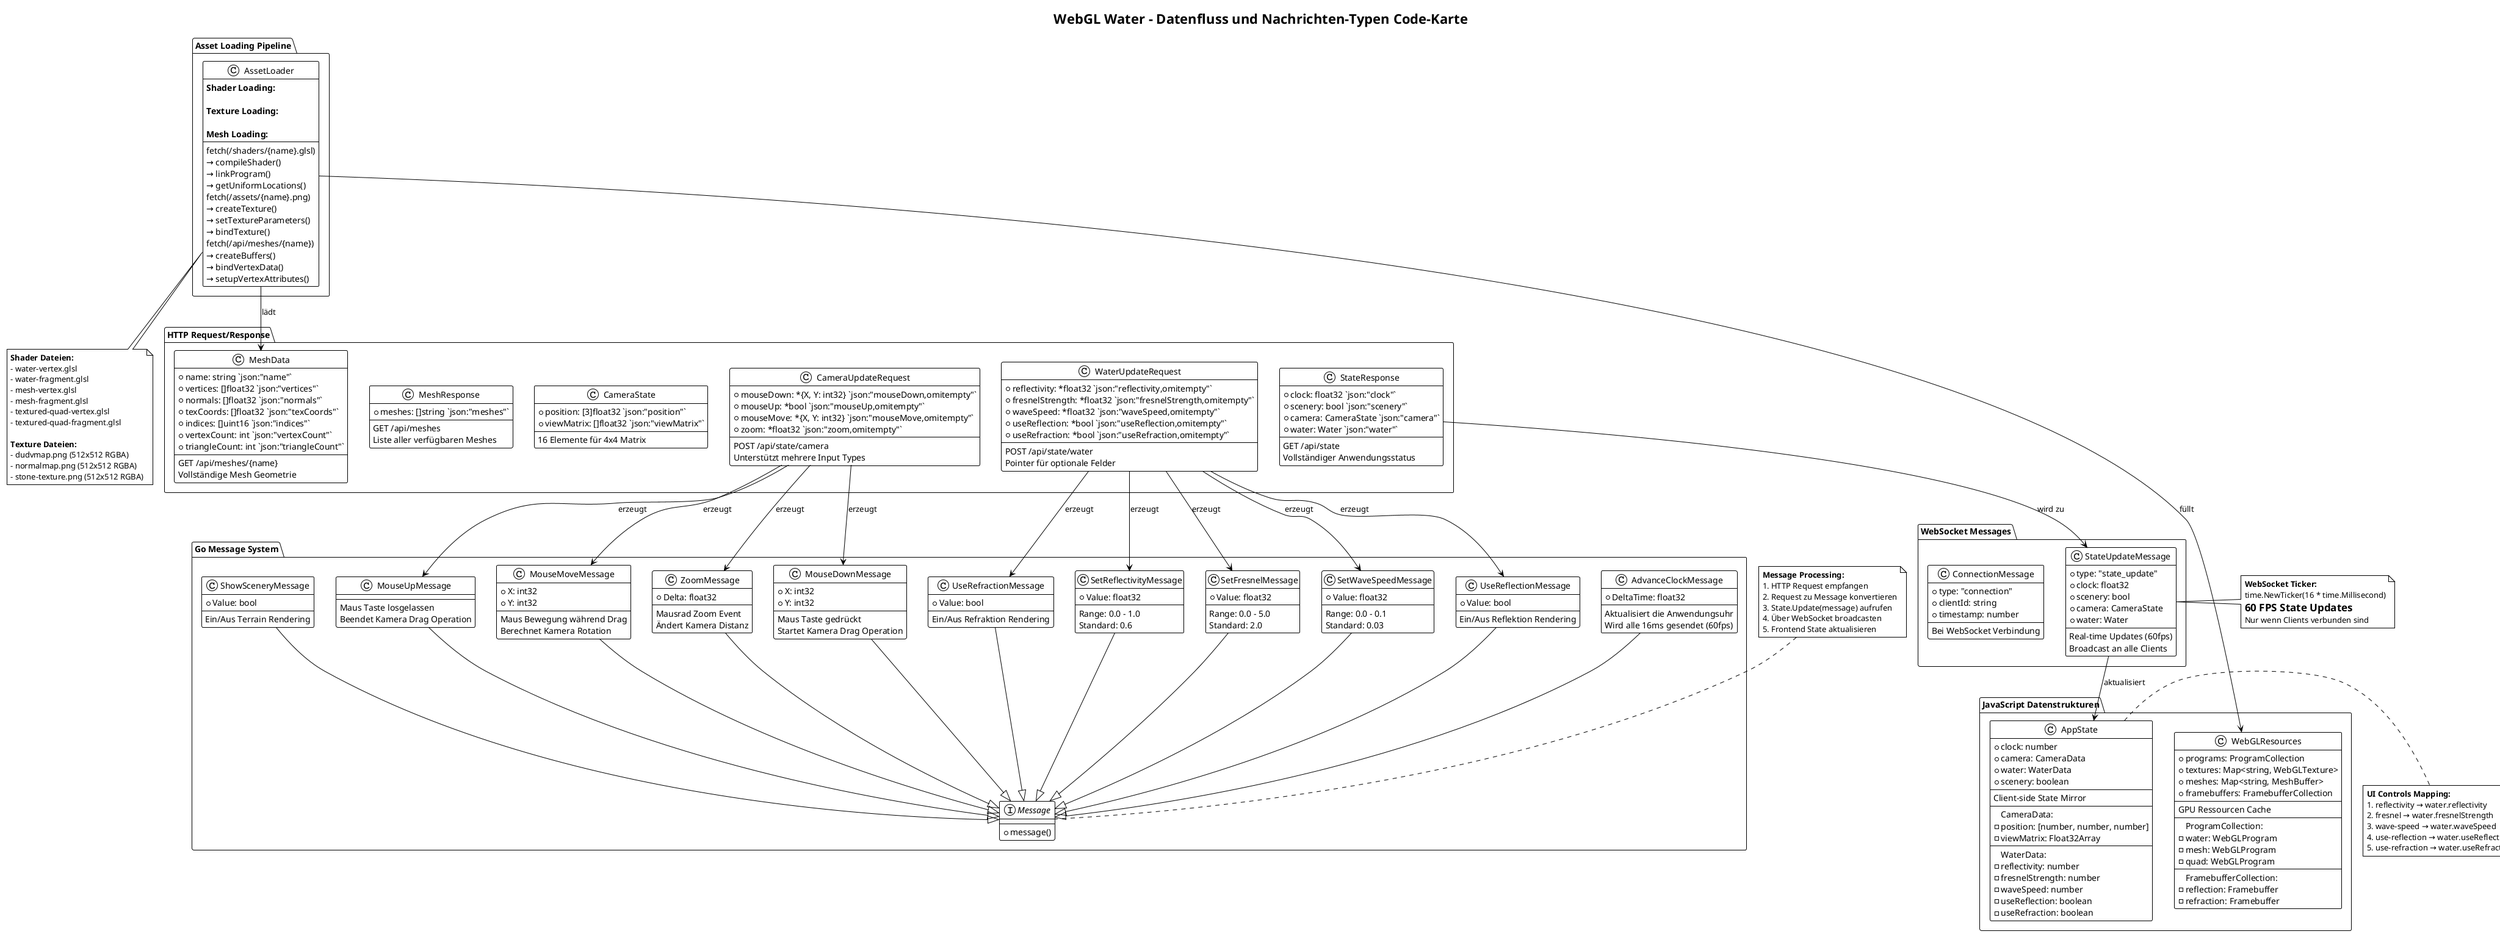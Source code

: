 @startuml Datenfluss und Nachrichten Code Map
!theme plain

title WebGL Water - Datenfluss und Nachrichten-Typen Code-Karte

package "Go Message System" {

  interface Message {
    + message()
  }

  class AdvanceClockMessage {
    + DeltaTime: float32
    --
    Aktualisiert die Anwendungsuhr
    Wird alle 16ms gesendet (60fps)
  }

  class MouseDownMessage {
    + X: int32
    + Y: int32
    --
    Maus Taste gedrückt
    Startet Kamera Drag Operation
  }

  class MouseUpMessage {
    --
    Maus Taste losgelassen
    Beendet Kamera Drag Operation
  }

  class MouseMoveMessage {
    + X: int32
    + Y: int32
    --
    Maus Bewegung während Drag
    Berechnet Kamera Rotation
  }

  class ZoomMessage {
    + Delta: float32
    --
    Mausrad Zoom Event
    Ändert Kamera Distanz
  }

  class SetReflectivityMessage {
    + Value: float32
    --
    Range: 0.0 - 1.0
    Standard: 0.6
  }

  class SetFresnelMessage {
    + Value: float32
    --
    Range: 0.0 - 5.0
    Standard: 2.0
  }

  class SetWaveSpeedMessage {
    + Value: float32
    --
    Range: 0.0 - 0.1
    Standard: 0.03
  }

  class UseReflectionMessage {
    + Value: bool
    --
    Ein/Aus Reflektion Rendering
  }

  class UseRefractionMessage {
    + Value: bool
    --
    Ein/Aus Refraktion Rendering
  }

  class ShowSceneryMessage {
    + Value: bool
    --
    Ein/Aus Terrain Rendering
  }

}

package "HTTP Request/Response" {

  class WaterUpdateRequest {
    + reflectivity: *float32 `json:"reflectivity,omitempty"`
    + fresnelStrength: *float32 `json:"fresnelStrength,omitempty"`
    + waveSpeed: *float32 `json:"waveSpeed,omitempty"`
    + useReflection: *bool `json:"useReflection,omitempty"`
    + useRefraction: *bool `json:"useRefraction,omitempty"`
    --
    POST /api/state/water
    Pointer für optionale Felder
  }

  class CameraUpdateRequest {
    + mouseDown: *{X, Y: int32} `json:"mouseDown,omitempty"`
    + mouseUp: *bool `json:"mouseUp,omitempty"`
    + mouseMove: *{X, Y: int32} `json:"mouseMove,omitempty"`
    + zoom: *float32 `json:"zoom,omitempty"`
    --
    POST /api/state/camera
    Unterstützt mehrere Input Types
  }

  class StateResponse {
    + clock: float32 `json:"clock"`
    + scenery: bool `json:"scenery"`
    + camera: CameraState `json:"camera"`
    + water: Water `json:"water"`
    --
    GET /api/state
    Vollständiger Anwendungsstatus
  }

  class CameraState {
    + position: [3]float32 `json:"position"`
    + viewMatrix: []float32 `json:"viewMatrix"`
    --
    16 Elemente für 4x4 Matrix
  }

  class MeshResponse {
    + meshes: []string `json:"meshes"`
    --
    GET /api/meshes
    Liste aller verfügbaren Meshes
  }

  class MeshData {
    + name: string `json:"name"`
    + vertices: []float32 `json:"vertices"`
    + normals: []float32 `json:"normals"`
    + texCoords: []float32 `json:"texCoords"`
    + indices: []uint16 `json:"indices"`
    + vertexCount: int `json:"vertexCount"`
    + triangleCount: int `json:"triangleCount"`
    --
    GET /api/meshes/{name}
    Vollständige Mesh Geometrie
  }

}

package "WebSocket Messages" {

  class StateUpdateMessage {
    + type: "state_update"
    + clock: float32
    + scenery: bool
    + camera: CameraState
    + water: Water
    --
    Real-time Updates (60fps)
    Broadcast an alle Clients
  }

  class ConnectionMessage {
    + type: "connection"
    + clientId: string
    + timestamp: number
    --
    Bei WebSocket Verbindung
  }

}

package "JavaScript Datenstrukturen" {

  class AppState {
    + clock: number
    + camera: CameraData
    + water: WaterData
    + scenery: boolean
    --
    Client-side State Mirror
    --
    CameraData:
    - position: [number, number, number]
    - viewMatrix: Float32Array
    --
    WaterData:
    - reflectivity: number
    - fresnelStrength: number
    - waveSpeed: number
    - useReflection: boolean
    - useRefraction: boolean
  }

  class WebGLResources {
    + programs: ProgramCollection
    + textures: Map<string, WebGLTexture>
    + meshes: Map<string, MeshBuffer>
    + framebuffers: FramebufferCollection
    --
    GPU Ressourcen Cache
    --
    ProgramCollection:
    - water: WebGLProgram
    - mesh: WebGLProgram
    - quad: WebGLProgram
    --
    FramebufferCollection:
    - reflection: Framebuffer
    - refraction: Framebuffer
  }

}

package "Asset Loading Pipeline" {

  class AssetLoader {
    **Shader Loading:**
    fetch(/shaders/{name}.glsl)
    → compileShader()
    → linkProgram()
    → getUniformLocations()

    **Texture Loading:**
    fetch(/assets/{name}.png)
    → createTexture()
    → setTextureParameters()
    → bindTexture()

    **Mesh Loading:**
    fetch(/api/meshes/{name})
    → createBuffers()
    → bindVertexData()
    → setupVertexAttributes()
  }

}

' Message Interface Implementierungen
AdvanceClockMessage --|> Message
MouseDownMessage --|> Message
MouseUpMessage --|> Message
MouseMoveMessage --|> Message
ZoomMessage --|> Message
SetReflectivityMessage --|> Message
SetFresnelMessage --|> Message
SetWaveSpeedMessage --|> Message
UseReflectionMessage --|> Message
UseRefractionMessage --|> Message
ShowSceneryMessage --|> Message

' HTTP zu Message Mapping
WaterUpdateRequest --> SetReflectivityMessage : erzeugt
WaterUpdateRequest --> SetFresnelMessage : erzeugt
WaterUpdateRequest --> SetWaveSpeedMessage : erzeugt
WaterUpdateRequest --> UseReflectionMessage : erzeugt
WaterUpdateRequest --> UseRefractionMessage : erzeugt

CameraUpdateRequest --> MouseDownMessage : erzeugt
CameraUpdateRequest --> MouseUpMessage : erzeugt
CameraUpdateRequest --> MouseMoveMessage : erzeugt
CameraUpdateRequest --> ZoomMessage : erzeugt

' WebSocket Flow
StateResponse --> StateUpdateMessage : wird zu
StateUpdateMessage --> AppState : aktualisiert

' Asset Loading
AssetLoader --> MeshData : lädt
AssetLoader --> WebGLResources : füllt

note top of Message
**Message Processing:**
1. HTTP Request empfangen
2. Request zu Message konvertieren
3. State.Update(message) aufrufen
4. Über WebSocket broadcasten
5. Frontend State aktualisieren
end note

note right of StateUpdateMessage
**WebSocket Ticker:**
time.NewTicker(16 * time.Millisecond)
= 60 FPS State Updates
Nur wenn Clients verbunden sind
end note

note bottom of AssetLoader
**Shader Dateien:**
- water-vertex.glsl
- water-fragment.glsl
- mesh-vertex.glsl
- mesh-fragment.glsl
- textured-quad-vertex.glsl
- textured-quad-fragment.glsl

**Texture Dateien:**
- dudvmap.png (512x512 RGBA)
- normalmap.png (512x512 RGBA)
- stone-texture.png (512x512 RGBA)
end note

note left of AppState
**UI Controls Mapping:**
#reflectivity → water.reflectivity
#fresnel → water.fresnelStrength
#wave-speed → water.waveSpeed
#use-reflection → water.useReflection
#use-refraction → water.useRefraction
end note

@enduml

